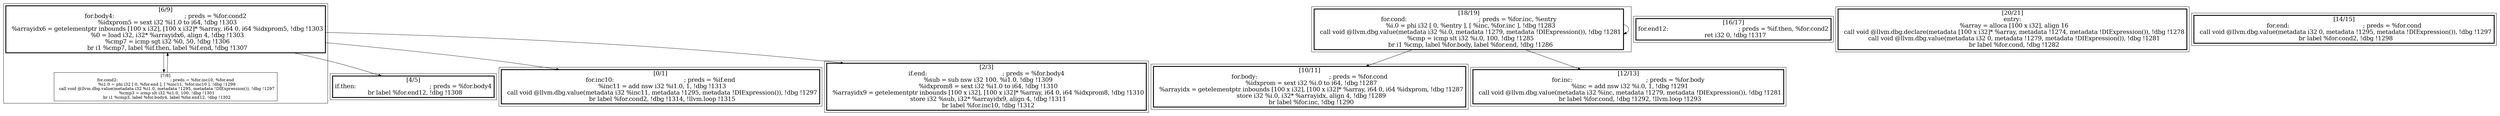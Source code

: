 
digraph G {



node52->node50 [ ]
node51->node52 [ ]
node54->node57 [ ]
node52->node48 [ ]
node52->node51 [ ]
node52->node49 [ ]
node54->node54 [ ]
node54->node58 [ ]


subgraph cluster9 {


node58 [penwidth=3.0,fontsize=20,shape=rectangle,label="[12/13]
for.inc:                                          ; preds = %for.body
  %inc = add nsw i32 %i.0, 1, !dbg !1291
  call void @llvm.dbg.value(metadata i32 %inc, metadata !1279, metadata !DIExpression()), !dbg !1281
  br label %for.cond, !dbg !1292, !llvm.loop !1293
" ]



}

subgraph cluster8 {


node57 [penwidth=3.0,fontsize=20,shape=rectangle,label="[10/11]
for.body:                                         ; preds = %for.cond
  %idxprom = sext i32 %i.0 to i64, !dbg !1287
  %arrayidx = getelementptr inbounds [100 x i32], [100 x i32]* %array, i64 0, i64 %idxprom, !dbg !1287
  store i32 %i.0, i32* %arrayidx, align 4, !dbg !1289
  br label %for.inc, !dbg !1290
" ]



}

subgraph cluster7 {


node56 [penwidth=3.0,fontsize=20,shape=rectangle,label="[16/17]
for.end12:                                        ; preds = %if.then, %for.cond2
  ret i32 0, !dbg !1317
" ]



}

subgraph cluster6 {


node55 [penwidth=3.0,fontsize=20,shape=rectangle,label="[20/21]
entry:
  %array = alloca [100 x i32], align 16
  call void @llvm.dbg.declare(metadata [100 x i32]* %array, metadata !1274, metadata !DIExpression()), !dbg !1278
  call void @llvm.dbg.value(metadata i32 0, metadata !1279, metadata !DIExpression()), !dbg !1281
  br label %for.cond, !dbg !1282
" ]



}

subgraph cluster0 {


node48 [penwidth=3.0,fontsize=20,shape=rectangle,label="[0/1]
for.inc10:                                        ; preds = %if.end
  %inc11 = add nsw i32 %i1.0, 1, !dbg !1313
  call void @llvm.dbg.value(metadata i32 %inc11, metadata !1295, metadata !DIExpression()), !dbg !1297
  br label %for.cond2, !dbg !1314, !llvm.loop !1315
" ]



}

subgraph cluster5 {


node54 [penwidth=3.0,fontsize=20,shape=rectangle,label="[18/19]
for.cond:                                         ; preds = %for.inc, %entry
  %i.0 = phi i32 [ 0, %entry ], [ %inc, %for.inc ], !dbg !1283
  call void @llvm.dbg.value(metadata i32 %i.0, metadata !1279, metadata !DIExpression()), !dbg !1281
  %cmp = icmp slt i32 %i.0, 100, !dbg !1285
  br i1 %cmp, label %for.body, label %for.end, !dbg !1286
" ]



}

subgraph cluster1 {


node49 [penwidth=3.0,fontsize=20,shape=rectangle,label="[2/3]
if.end:                                           ; preds = %for.body4
  %sub = sub nsw i32 100, %i1.0, !dbg !1309
  %idxprom8 = sext i32 %i1.0 to i64, !dbg !1310
  %arrayidx9 = getelementptr inbounds [100 x i32], [100 x i32]* %array, i64 0, i64 %idxprom8, !dbg !1310
  store i32 %sub, i32* %arrayidx9, align 4, !dbg !1311
  br label %for.inc10, !dbg !1312
" ]



}

subgraph cluster2 {


node50 [penwidth=3.0,fontsize=20,shape=rectangle,label="[4/5]
if.then:                                          ; preds = %for.body4
  br label %for.end12, !dbg !1308
" ]



}

subgraph cluster3 {


node52 [penwidth=3.0,fontsize=20,shape=rectangle,label="[6/9]
for.body4:                                        ; preds = %for.cond2
  %idxprom5 = sext i32 %i1.0 to i64, !dbg !1303
  %arrayidx6 = getelementptr inbounds [100 x i32], [100 x i32]* %array, i64 0, i64 %idxprom5, !dbg !1303
  %0 = load i32, i32* %arrayidx6, align 4, !dbg !1303
  %cmp7 = icmp sgt i32 %0, 50, !dbg !1306
  br i1 %cmp7, label %if.then, label %if.end, !dbg !1307
" ]
node51 [label="[7/8]
for.cond2:                                        ; preds = %for.inc10, %for.end
  %i1.0 = phi i32 [ 0, %for.end ], [ %inc11, %for.inc10 ], !dbg !1299
  call void @llvm.dbg.value(metadata i32 %i1.0, metadata !1295, metadata !DIExpression()), !dbg !1297
  %cmp3 = icmp slt i32 %i1.0, 100, !dbg !1301
  br i1 %cmp3, label %for.body4, label %for.end12, !dbg !1302
",shape=rectangle ]



}

subgraph cluster4 {


node53 [penwidth=3.0,fontsize=20,shape=rectangle,label="[14/15]
for.end:                                          ; preds = %for.cond
  call void @llvm.dbg.value(metadata i32 0, metadata !1295, metadata !DIExpression()), !dbg !1297
  br label %for.cond2, !dbg !1298
" ]



}

}
